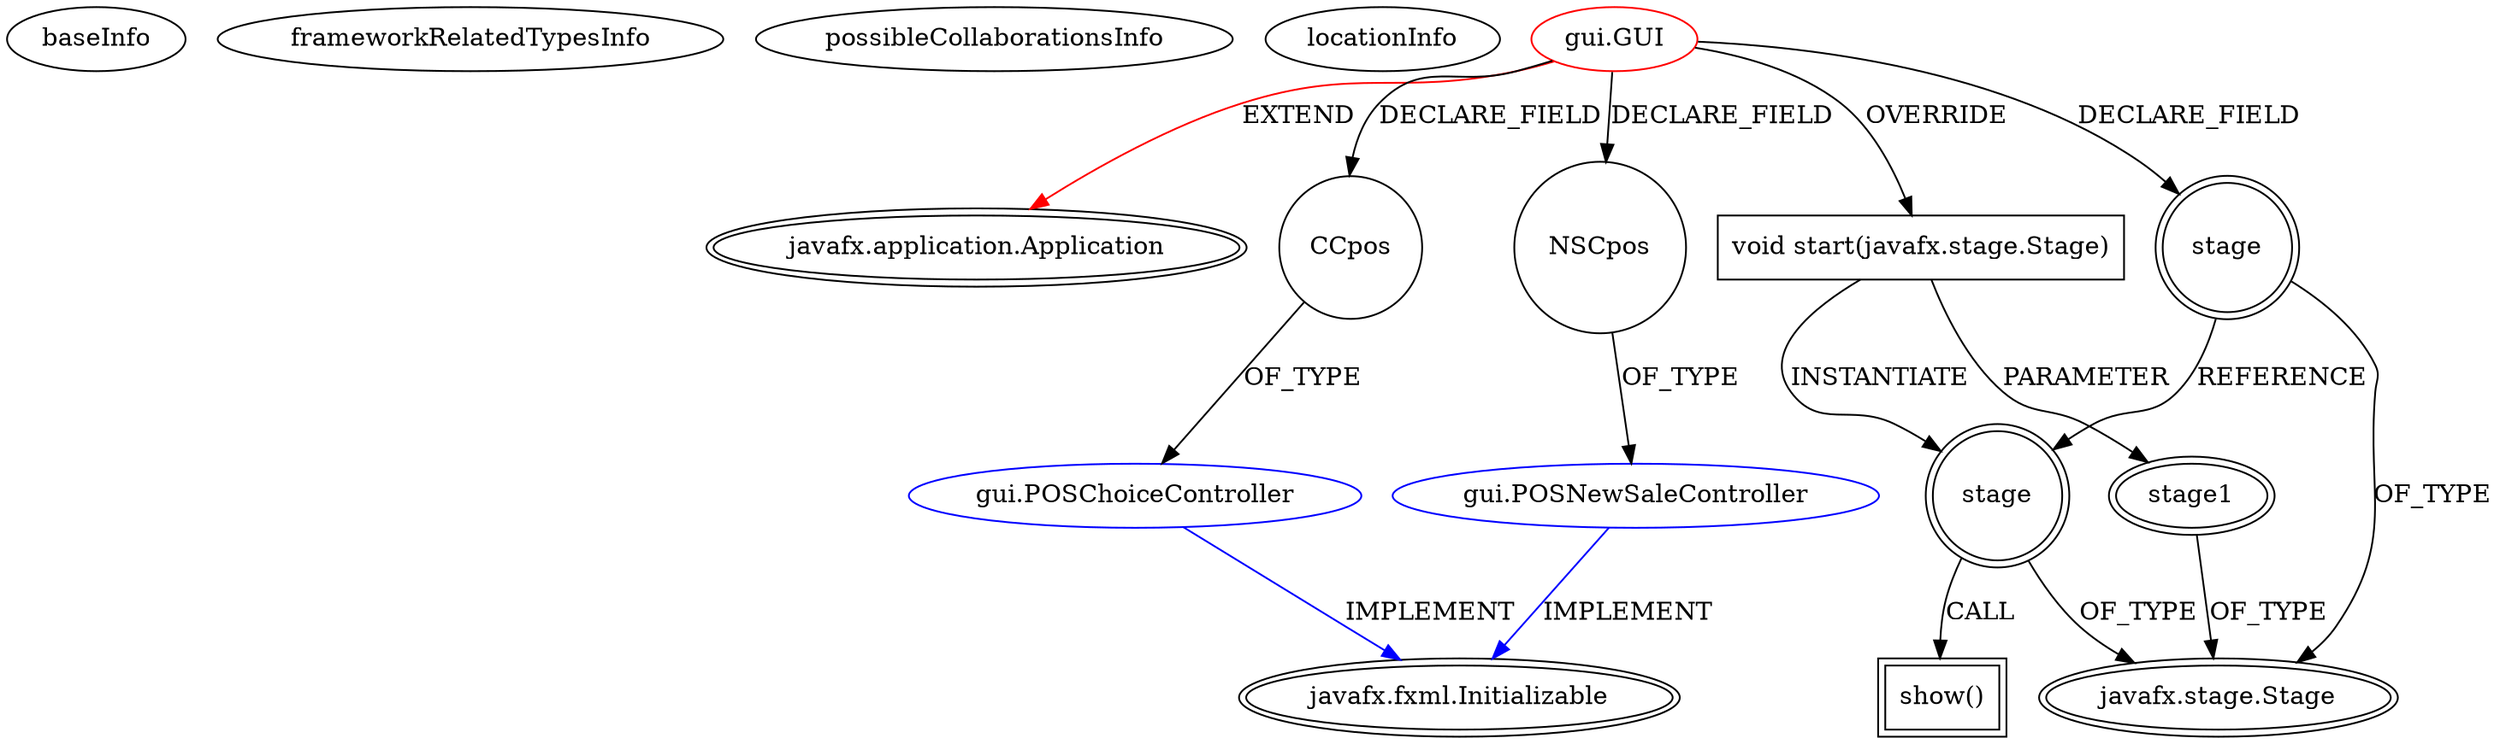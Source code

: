 digraph {
baseInfo[graphId=2209,category="extension_graph",isAnonymous=false,possibleRelation=true]
frameworkRelatedTypesInfo[0="javafx.application.Application"]
possibleCollaborationsInfo[0="2209~FIELD_DECLARATION-~javafx.application.Application ~javafx.fxml.Initializable ~false~false"]
locationInfo[projectName="bpaxson62-JavaFXPOS",filePath="/bpaxson62-JavaFXPOS/JavaFXPOS-master/src/gui/GUI.java",contextSignature="GUI",graphId="2209"]
0[label="gui.GUI",vertexType="ROOT_CLIENT_CLASS_DECLARATION",isFrameworkType=false,color=red]
1[label="javafx.application.Application",vertexType="FRAMEWORK_CLASS_TYPE",isFrameworkType=true,peripheries=2]
2[label="CCpos",vertexType="FIELD_DECLARATION",isFrameworkType=false,shape=circle]
3[label="gui.POSChoiceController",vertexType="REFERENCE_CLIENT_CLASS_DECLARATION",isFrameworkType=false,color=blue]
4[label="javafx.fxml.Initializable",vertexType="FRAMEWORK_INTERFACE_TYPE",isFrameworkType=true,peripheries=2]
5[label="NSCpos",vertexType="FIELD_DECLARATION",isFrameworkType=false,shape=circle]
6[label="gui.POSNewSaleController",vertexType="REFERENCE_CLIENT_CLASS_DECLARATION",isFrameworkType=false,color=blue]
8[label="stage",vertexType="FIELD_DECLARATION",isFrameworkType=true,peripheries=2,shape=circle]
9[label="javafx.stage.Stage",vertexType="FRAMEWORK_CLASS_TYPE",isFrameworkType=true,peripheries=2]
10[label="void start(javafx.stage.Stage)",vertexType="OVERRIDING_METHOD_DECLARATION",isFrameworkType=false,shape=box]
11[label="stage1",vertexType="PARAMETER_DECLARATION",isFrameworkType=true,peripheries=2]
13[label="stage",vertexType="VARIABLE_EXPRESION",isFrameworkType=true,peripheries=2,shape=circle]
14[label="show()",vertexType="INSIDE_CALL",isFrameworkType=true,peripheries=2,shape=box]
0->1[label="EXTEND",color=red]
0->2[label="DECLARE_FIELD"]
3->4[label="IMPLEMENT",color=blue]
2->3[label="OF_TYPE"]
0->5[label="DECLARE_FIELD"]
6->4[label="IMPLEMENT",color=blue]
5->6[label="OF_TYPE"]
0->8[label="DECLARE_FIELD"]
8->9[label="OF_TYPE"]
0->10[label="OVERRIDE"]
11->9[label="OF_TYPE"]
10->11[label="PARAMETER"]
10->13[label="INSTANTIATE"]
8->13[label="REFERENCE"]
13->9[label="OF_TYPE"]
13->14[label="CALL"]
}
